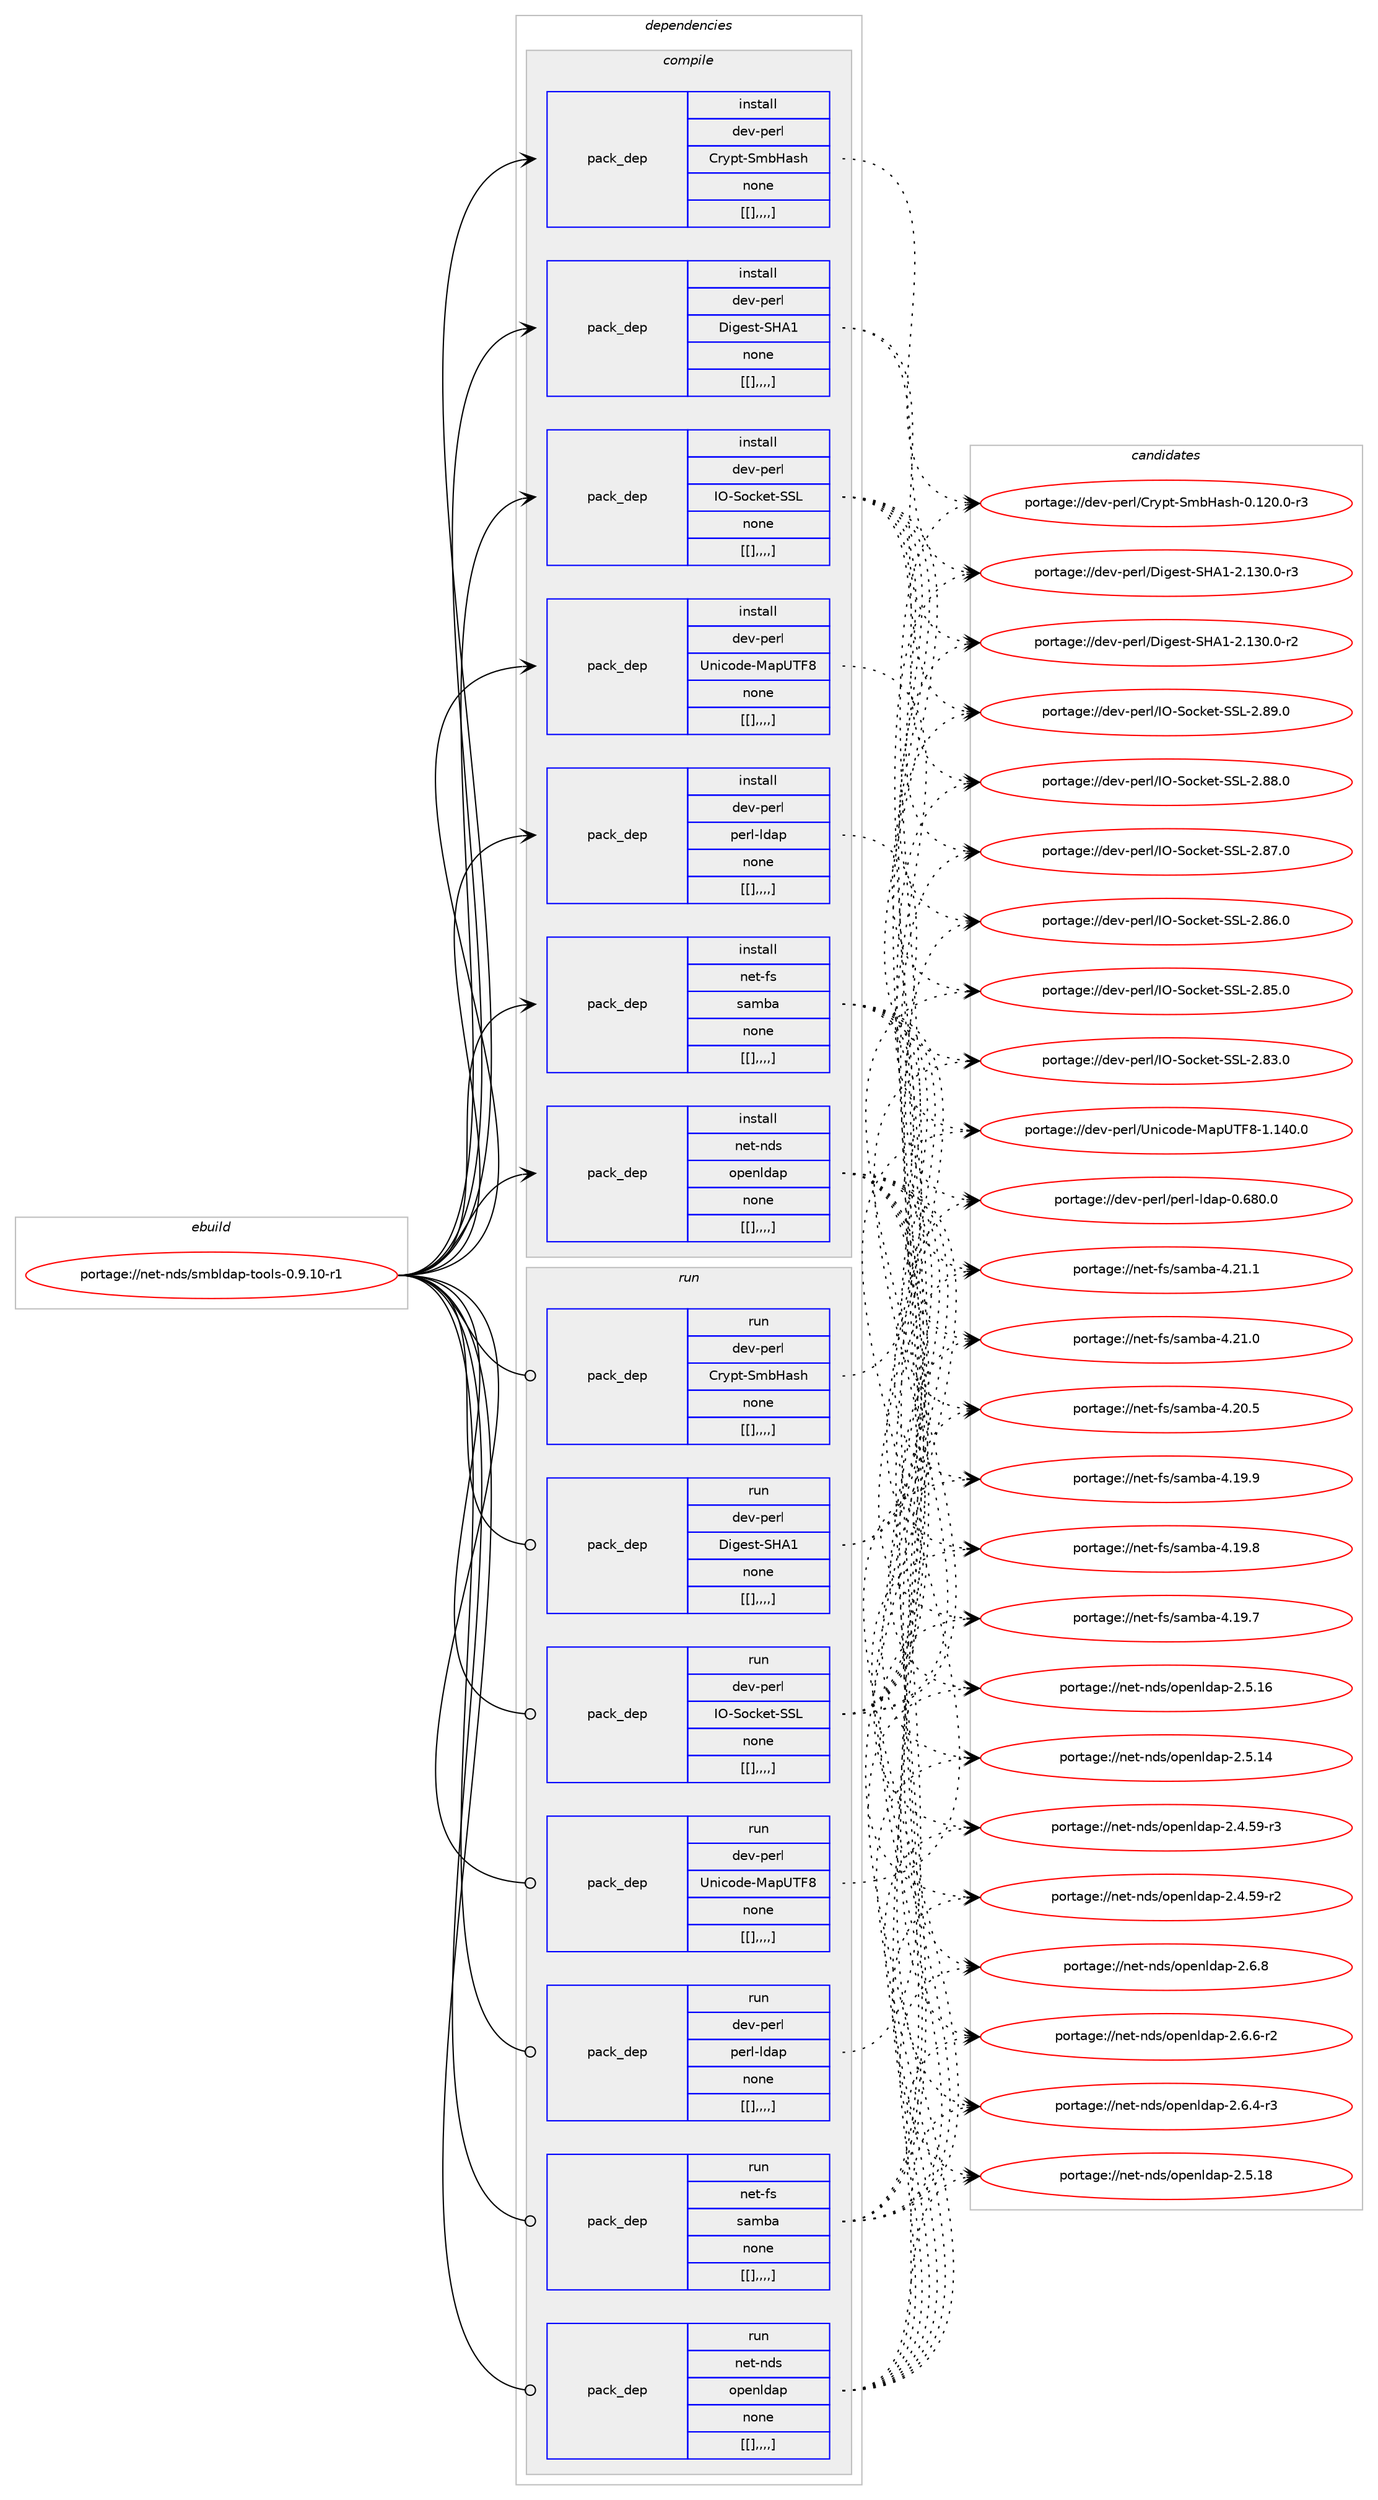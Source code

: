 digraph prolog {

# *************
# Graph options
# *************

newrank=true;
concentrate=true;
compound=true;
graph [rankdir=LR,fontname=Helvetica,fontsize=10,ranksep=1.5];#, ranksep=2.5, nodesep=0.2];
edge  [arrowhead=vee];
node  [fontname=Helvetica,fontsize=10];

# **********
# The ebuild
# **********

subgraph cluster_leftcol {
color=gray;
label=<<i>ebuild</i>>;
id [label="portage://net-nds/smbldap-tools-0.9.10-r1", color=red, width=4, href="../net-nds/smbldap-tools-0.9.10-r1.svg"];
}

# ****************
# The dependencies
# ****************

subgraph cluster_midcol {
color=gray;
label=<<i>dependencies</i>>;
subgraph cluster_compile {
fillcolor="#eeeeee";
style=filled;
label=<<i>compile</i>>;
subgraph pack327 {
dependency425 [label=<<TABLE BORDER="0" CELLBORDER="1" CELLSPACING="0" CELLPADDING="4" WIDTH="220"><TR><TD ROWSPAN="6" CELLPADDING="30">pack_dep</TD></TR><TR><TD WIDTH="110">install</TD></TR><TR><TD>dev-perl</TD></TR><TR><TD>Crypt-SmbHash</TD></TR><TR><TD>none</TD></TR><TR><TD>[[],,,,]</TD></TR></TABLE>>, shape=none, color=blue];
}
id:e -> dependency425:w [weight=20,style="solid",arrowhead="vee"];
subgraph pack330 {
dependency429 [label=<<TABLE BORDER="0" CELLBORDER="1" CELLSPACING="0" CELLPADDING="4" WIDTH="220"><TR><TD ROWSPAN="6" CELLPADDING="30">pack_dep</TD></TR><TR><TD WIDTH="110">install</TD></TR><TR><TD>dev-perl</TD></TR><TR><TD>Digest-SHA1</TD></TR><TR><TD>none</TD></TR><TR><TD>[[],,,,]</TD></TR></TABLE>>, shape=none, color=blue];
}
id:e -> dependency429:w [weight=20,style="solid",arrowhead="vee"];
subgraph pack333 {
dependency432 [label=<<TABLE BORDER="0" CELLBORDER="1" CELLSPACING="0" CELLPADDING="4" WIDTH="220"><TR><TD ROWSPAN="6" CELLPADDING="30">pack_dep</TD></TR><TR><TD WIDTH="110">install</TD></TR><TR><TD>dev-perl</TD></TR><TR><TD>IO-Socket-SSL</TD></TR><TR><TD>none</TD></TR><TR><TD>[[],,,,]</TD></TR></TABLE>>, shape=none, color=blue];
}
id:e -> dependency432:w [weight=20,style="solid",arrowhead="vee"];
subgraph pack336 {
dependency437 [label=<<TABLE BORDER="0" CELLBORDER="1" CELLSPACING="0" CELLPADDING="4" WIDTH="220"><TR><TD ROWSPAN="6" CELLPADDING="30">pack_dep</TD></TR><TR><TD WIDTH="110">install</TD></TR><TR><TD>dev-perl</TD></TR><TR><TD>Unicode-MapUTF8</TD></TR><TR><TD>none</TD></TR><TR><TD>[[],,,,]</TD></TR></TABLE>>, shape=none, color=blue];
}
id:e -> dependency437:w [weight=20,style="solid",arrowhead="vee"];
subgraph pack342 {
dependency443 [label=<<TABLE BORDER="0" CELLBORDER="1" CELLSPACING="0" CELLPADDING="4" WIDTH="220"><TR><TD ROWSPAN="6" CELLPADDING="30">pack_dep</TD></TR><TR><TD WIDTH="110">install</TD></TR><TR><TD>dev-perl</TD></TR><TR><TD>perl-ldap</TD></TR><TR><TD>none</TD></TR><TR><TD>[[],,,,]</TD></TR></TABLE>>, shape=none, color=blue];
}
id:e -> dependency443:w [weight=20,style="solid",arrowhead="vee"];
subgraph pack347 {
dependency449 [label=<<TABLE BORDER="0" CELLBORDER="1" CELLSPACING="0" CELLPADDING="4" WIDTH="220"><TR><TD ROWSPAN="6" CELLPADDING="30">pack_dep</TD></TR><TR><TD WIDTH="110">install</TD></TR><TR><TD>net-fs</TD></TR><TR><TD>samba</TD></TR><TR><TD>none</TD></TR><TR><TD>[[],,,,]</TD></TR></TABLE>>, shape=none, color=blue];
}
id:e -> dependency449:w [weight=20,style="solid",arrowhead="vee"];
subgraph pack352 {
dependency453 [label=<<TABLE BORDER="0" CELLBORDER="1" CELLSPACING="0" CELLPADDING="4" WIDTH="220"><TR><TD ROWSPAN="6" CELLPADDING="30">pack_dep</TD></TR><TR><TD WIDTH="110">install</TD></TR><TR><TD>net-nds</TD></TR><TR><TD>openldap</TD></TR><TR><TD>none</TD></TR><TR><TD>[[],,,,]</TD></TR></TABLE>>, shape=none, color=blue];
}
id:e -> dependency453:w [weight=20,style="solid",arrowhead="vee"];
}
subgraph cluster_compileandrun {
fillcolor="#eeeeee";
style=filled;
label=<<i>compile and run</i>>;
}
subgraph cluster_run {
fillcolor="#eeeeee";
style=filled;
label=<<i>run</i>>;
subgraph pack355 {
dependency458 [label=<<TABLE BORDER="0" CELLBORDER="1" CELLSPACING="0" CELLPADDING="4" WIDTH="220"><TR><TD ROWSPAN="6" CELLPADDING="30">pack_dep</TD></TR><TR><TD WIDTH="110">run</TD></TR><TR><TD>dev-perl</TD></TR><TR><TD>Crypt-SmbHash</TD></TR><TR><TD>none</TD></TR><TR><TD>[[],,,,]</TD></TR></TABLE>>, shape=none, color=blue];
}
id:e -> dependency458:w [weight=20,style="solid",arrowhead="odot"];
subgraph pack359 {
dependency463 [label=<<TABLE BORDER="0" CELLBORDER="1" CELLSPACING="0" CELLPADDING="4" WIDTH="220"><TR><TD ROWSPAN="6" CELLPADDING="30">pack_dep</TD></TR><TR><TD WIDTH="110">run</TD></TR><TR><TD>dev-perl</TD></TR><TR><TD>Digest-SHA1</TD></TR><TR><TD>none</TD></TR><TR><TD>[[],,,,]</TD></TR></TABLE>>, shape=none, color=blue];
}
id:e -> dependency463:w [weight=20,style="solid",arrowhead="odot"];
subgraph pack361 {
dependency465 [label=<<TABLE BORDER="0" CELLBORDER="1" CELLSPACING="0" CELLPADDING="4" WIDTH="220"><TR><TD ROWSPAN="6" CELLPADDING="30">pack_dep</TD></TR><TR><TD WIDTH="110">run</TD></TR><TR><TD>dev-perl</TD></TR><TR><TD>IO-Socket-SSL</TD></TR><TR><TD>none</TD></TR><TR><TD>[[],,,,]</TD></TR></TABLE>>, shape=none, color=blue];
}
id:e -> dependency465:w [weight=20,style="solid",arrowhead="odot"];
subgraph pack363 {
dependency468 [label=<<TABLE BORDER="0" CELLBORDER="1" CELLSPACING="0" CELLPADDING="4" WIDTH="220"><TR><TD ROWSPAN="6" CELLPADDING="30">pack_dep</TD></TR><TR><TD WIDTH="110">run</TD></TR><TR><TD>dev-perl</TD></TR><TR><TD>Unicode-MapUTF8</TD></TR><TR><TD>none</TD></TR><TR><TD>[[],,,,]</TD></TR></TABLE>>, shape=none, color=blue];
}
id:e -> dependency468:w [weight=20,style="solid",arrowhead="odot"];
subgraph pack366 {
dependency471 [label=<<TABLE BORDER="0" CELLBORDER="1" CELLSPACING="0" CELLPADDING="4" WIDTH="220"><TR><TD ROWSPAN="6" CELLPADDING="30">pack_dep</TD></TR><TR><TD WIDTH="110">run</TD></TR><TR><TD>dev-perl</TD></TR><TR><TD>perl-ldap</TD></TR><TR><TD>none</TD></TR><TR><TD>[[],,,,]</TD></TR></TABLE>>, shape=none, color=blue];
}
id:e -> dependency471:w [weight=20,style="solid",arrowhead="odot"];
subgraph pack369 {
dependency474 [label=<<TABLE BORDER="0" CELLBORDER="1" CELLSPACING="0" CELLPADDING="4" WIDTH="220"><TR><TD ROWSPAN="6" CELLPADDING="30">pack_dep</TD></TR><TR><TD WIDTH="110">run</TD></TR><TR><TD>net-fs</TD></TR><TR><TD>samba</TD></TR><TR><TD>none</TD></TR><TR><TD>[[],,,,]</TD></TR></TABLE>>, shape=none, color=blue];
}
id:e -> dependency474:w [weight=20,style="solid",arrowhead="odot"];
subgraph pack372 {
dependency477 [label=<<TABLE BORDER="0" CELLBORDER="1" CELLSPACING="0" CELLPADDING="4" WIDTH="220"><TR><TD ROWSPAN="6" CELLPADDING="30">pack_dep</TD></TR><TR><TD WIDTH="110">run</TD></TR><TR><TD>net-nds</TD></TR><TR><TD>openldap</TD></TR><TR><TD>none</TD></TR><TR><TD>[[],,,,]</TD></TR></TABLE>>, shape=none, color=blue];
}
id:e -> dependency477:w [weight=20,style="solid",arrowhead="odot"];
}
}

# **************
# The candidates
# **************

subgraph cluster_choices {
rank=same;
color=gray;
label=<<i>candidates</i>>;

subgraph choice335 {
color=black;
nodesep=1;
choice100101118451121011141084767114121112116458310998729711510445484649504846484511451 [label="portage://dev-perl/Crypt-SmbHash-0.120.0-r3", color=red, width=4,href="../dev-perl/Crypt-SmbHash-0.120.0-r3.svg"];
dependency425:e -> choice100101118451121011141084767114121112116458310998729711510445484649504846484511451:w [style=dotted,weight="100"];
}
subgraph choice339 {
color=black;
nodesep=1;
choice100101118451121011141084768105103101115116458372654945504649514846484511451 [label="portage://dev-perl/Digest-SHA1-2.130.0-r3", color=red, width=4,href="../dev-perl/Digest-SHA1-2.130.0-r3.svg"];
choice100101118451121011141084768105103101115116458372654945504649514846484511450 [label="portage://dev-perl/Digest-SHA1-2.130.0-r2", color=red, width=4,href="../dev-perl/Digest-SHA1-2.130.0-r2.svg"];
dependency429:e -> choice100101118451121011141084768105103101115116458372654945504649514846484511451:w [style=dotted,weight="100"];
dependency429:e -> choice100101118451121011141084768105103101115116458372654945504649514846484511450:w [style=dotted,weight="100"];
}
subgraph choice341 {
color=black;
nodesep=1;
choice100101118451121011141084773794583111991071011164583837645504656574648 [label="portage://dev-perl/IO-Socket-SSL-2.89.0", color=red, width=4,href="../dev-perl/IO-Socket-SSL-2.89.0.svg"];
choice100101118451121011141084773794583111991071011164583837645504656564648 [label="portage://dev-perl/IO-Socket-SSL-2.88.0", color=red, width=4,href="../dev-perl/IO-Socket-SSL-2.88.0.svg"];
choice100101118451121011141084773794583111991071011164583837645504656554648 [label="portage://dev-perl/IO-Socket-SSL-2.87.0", color=red, width=4,href="../dev-perl/IO-Socket-SSL-2.87.0.svg"];
choice100101118451121011141084773794583111991071011164583837645504656544648 [label="portage://dev-perl/IO-Socket-SSL-2.86.0", color=red, width=4,href="../dev-perl/IO-Socket-SSL-2.86.0.svg"];
choice100101118451121011141084773794583111991071011164583837645504656534648 [label="portage://dev-perl/IO-Socket-SSL-2.85.0", color=red, width=4,href="../dev-perl/IO-Socket-SSL-2.85.0.svg"];
choice100101118451121011141084773794583111991071011164583837645504656514648 [label="portage://dev-perl/IO-Socket-SSL-2.83.0", color=red, width=4,href="../dev-perl/IO-Socket-SSL-2.83.0.svg"];
dependency432:e -> choice100101118451121011141084773794583111991071011164583837645504656574648:w [style=dotted,weight="100"];
dependency432:e -> choice100101118451121011141084773794583111991071011164583837645504656564648:w [style=dotted,weight="100"];
dependency432:e -> choice100101118451121011141084773794583111991071011164583837645504656554648:w [style=dotted,weight="100"];
dependency432:e -> choice100101118451121011141084773794583111991071011164583837645504656544648:w [style=dotted,weight="100"];
dependency432:e -> choice100101118451121011141084773794583111991071011164583837645504656534648:w [style=dotted,weight="100"];
dependency432:e -> choice100101118451121011141084773794583111991071011164583837645504656514648:w [style=dotted,weight="100"];
}
subgraph choice351 {
color=black;
nodesep=1;
choice10010111845112101114108478511010599111100101457797112858470564549464952484648 [label="portage://dev-perl/Unicode-MapUTF8-1.140.0", color=red, width=4,href="../dev-perl/Unicode-MapUTF8-1.140.0.svg"];
dependency437:e -> choice10010111845112101114108478511010599111100101457797112858470564549464952484648:w [style=dotted,weight="100"];
}
subgraph choice353 {
color=black;
nodesep=1;
choice100101118451121011141084711210111410845108100971124548465456484648 [label="portage://dev-perl/perl-ldap-0.680.0", color=red, width=4,href="../dev-perl/perl-ldap-0.680.0.svg"];
dependency443:e -> choice100101118451121011141084711210111410845108100971124548465456484648:w [style=dotted,weight="100"];
}
subgraph choice355 {
color=black;
nodesep=1;
choice110101116451021154711597109989745524650494649 [label="portage://net-fs/samba-4.21.1", color=red, width=4,href="../net-fs/samba-4.21.1.svg"];
choice110101116451021154711597109989745524650494648 [label="portage://net-fs/samba-4.21.0", color=red, width=4,href="../net-fs/samba-4.21.0.svg"];
choice110101116451021154711597109989745524650484653 [label="portage://net-fs/samba-4.20.5", color=red, width=4,href="../net-fs/samba-4.20.5.svg"];
choice110101116451021154711597109989745524649574657 [label="portage://net-fs/samba-4.19.9", color=red, width=4,href="../net-fs/samba-4.19.9.svg"];
choice110101116451021154711597109989745524649574656 [label="portage://net-fs/samba-4.19.8", color=red, width=4,href="../net-fs/samba-4.19.8.svg"];
choice110101116451021154711597109989745524649574655 [label="portage://net-fs/samba-4.19.7", color=red, width=4,href="../net-fs/samba-4.19.7.svg"];
dependency449:e -> choice110101116451021154711597109989745524650494649:w [style=dotted,weight="100"];
dependency449:e -> choice110101116451021154711597109989745524650494648:w [style=dotted,weight="100"];
dependency449:e -> choice110101116451021154711597109989745524650484653:w [style=dotted,weight="100"];
dependency449:e -> choice110101116451021154711597109989745524649574657:w [style=dotted,weight="100"];
dependency449:e -> choice110101116451021154711597109989745524649574656:w [style=dotted,weight="100"];
dependency449:e -> choice110101116451021154711597109989745524649574655:w [style=dotted,weight="100"];
}
subgraph choice359 {
color=black;
nodesep=1;
choice110101116451101001154711111210111010810097112455046544656 [label="portage://net-nds/openldap-2.6.8", color=red, width=4,href="../net-nds/openldap-2.6.8.svg"];
choice1101011164511010011547111112101110108100971124550465446544511450 [label="portage://net-nds/openldap-2.6.6-r2", color=red, width=4,href="../net-nds/openldap-2.6.6-r2.svg"];
choice1101011164511010011547111112101110108100971124550465446524511451 [label="portage://net-nds/openldap-2.6.4-r3", color=red, width=4,href="../net-nds/openldap-2.6.4-r3.svg"];
choice11010111645110100115471111121011101081009711245504653464956 [label="portage://net-nds/openldap-2.5.18", color=red, width=4,href="../net-nds/openldap-2.5.18.svg"];
choice11010111645110100115471111121011101081009711245504653464954 [label="portage://net-nds/openldap-2.5.16", color=red, width=4,href="../net-nds/openldap-2.5.16.svg"];
choice11010111645110100115471111121011101081009711245504653464952 [label="portage://net-nds/openldap-2.5.14", color=red, width=4,href="../net-nds/openldap-2.5.14.svg"];
choice110101116451101001154711111210111010810097112455046524653574511451 [label="portage://net-nds/openldap-2.4.59-r3", color=red, width=4,href="../net-nds/openldap-2.4.59-r3.svg"];
choice110101116451101001154711111210111010810097112455046524653574511450 [label="portage://net-nds/openldap-2.4.59-r2", color=red, width=4,href="../net-nds/openldap-2.4.59-r2.svg"];
dependency453:e -> choice110101116451101001154711111210111010810097112455046544656:w [style=dotted,weight="100"];
dependency453:e -> choice1101011164511010011547111112101110108100971124550465446544511450:w [style=dotted,weight="100"];
dependency453:e -> choice1101011164511010011547111112101110108100971124550465446524511451:w [style=dotted,weight="100"];
dependency453:e -> choice11010111645110100115471111121011101081009711245504653464956:w [style=dotted,weight="100"];
dependency453:e -> choice11010111645110100115471111121011101081009711245504653464954:w [style=dotted,weight="100"];
dependency453:e -> choice11010111645110100115471111121011101081009711245504653464952:w [style=dotted,weight="100"];
dependency453:e -> choice110101116451101001154711111210111010810097112455046524653574511451:w [style=dotted,weight="100"];
dependency453:e -> choice110101116451101001154711111210111010810097112455046524653574511450:w [style=dotted,weight="100"];
}
subgraph choice366 {
color=black;
nodesep=1;
choice100101118451121011141084767114121112116458310998729711510445484649504846484511451 [label="portage://dev-perl/Crypt-SmbHash-0.120.0-r3", color=red, width=4,href="../dev-perl/Crypt-SmbHash-0.120.0-r3.svg"];
dependency458:e -> choice100101118451121011141084767114121112116458310998729711510445484649504846484511451:w [style=dotted,weight="100"];
}
subgraph choice368 {
color=black;
nodesep=1;
choice100101118451121011141084768105103101115116458372654945504649514846484511451 [label="portage://dev-perl/Digest-SHA1-2.130.0-r3", color=red, width=4,href="../dev-perl/Digest-SHA1-2.130.0-r3.svg"];
choice100101118451121011141084768105103101115116458372654945504649514846484511450 [label="portage://dev-perl/Digest-SHA1-2.130.0-r2", color=red, width=4,href="../dev-perl/Digest-SHA1-2.130.0-r2.svg"];
dependency463:e -> choice100101118451121011141084768105103101115116458372654945504649514846484511451:w [style=dotted,weight="100"];
dependency463:e -> choice100101118451121011141084768105103101115116458372654945504649514846484511450:w [style=dotted,weight="100"];
}
subgraph choice374 {
color=black;
nodesep=1;
choice100101118451121011141084773794583111991071011164583837645504656574648 [label="portage://dev-perl/IO-Socket-SSL-2.89.0", color=red, width=4,href="../dev-perl/IO-Socket-SSL-2.89.0.svg"];
choice100101118451121011141084773794583111991071011164583837645504656564648 [label="portage://dev-perl/IO-Socket-SSL-2.88.0", color=red, width=4,href="../dev-perl/IO-Socket-SSL-2.88.0.svg"];
choice100101118451121011141084773794583111991071011164583837645504656554648 [label="portage://dev-perl/IO-Socket-SSL-2.87.0", color=red, width=4,href="../dev-perl/IO-Socket-SSL-2.87.0.svg"];
choice100101118451121011141084773794583111991071011164583837645504656544648 [label="portage://dev-perl/IO-Socket-SSL-2.86.0", color=red, width=4,href="../dev-perl/IO-Socket-SSL-2.86.0.svg"];
choice100101118451121011141084773794583111991071011164583837645504656534648 [label="portage://dev-perl/IO-Socket-SSL-2.85.0", color=red, width=4,href="../dev-perl/IO-Socket-SSL-2.85.0.svg"];
choice100101118451121011141084773794583111991071011164583837645504656514648 [label="portage://dev-perl/IO-Socket-SSL-2.83.0", color=red, width=4,href="../dev-perl/IO-Socket-SSL-2.83.0.svg"];
dependency465:e -> choice100101118451121011141084773794583111991071011164583837645504656574648:w [style=dotted,weight="100"];
dependency465:e -> choice100101118451121011141084773794583111991071011164583837645504656564648:w [style=dotted,weight="100"];
dependency465:e -> choice100101118451121011141084773794583111991071011164583837645504656554648:w [style=dotted,weight="100"];
dependency465:e -> choice100101118451121011141084773794583111991071011164583837645504656544648:w [style=dotted,weight="100"];
dependency465:e -> choice100101118451121011141084773794583111991071011164583837645504656534648:w [style=dotted,weight="100"];
dependency465:e -> choice100101118451121011141084773794583111991071011164583837645504656514648:w [style=dotted,weight="100"];
}
subgraph choice386 {
color=black;
nodesep=1;
choice10010111845112101114108478511010599111100101457797112858470564549464952484648 [label="portage://dev-perl/Unicode-MapUTF8-1.140.0", color=red, width=4,href="../dev-perl/Unicode-MapUTF8-1.140.0.svg"];
dependency468:e -> choice10010111845112101114108478511010599111100101457797112858470564549464952484648:w [style=dotted,weight="100"];
}
subgraph choice389 {
color=black;
nodesep=1;
choice100101118451121011141084711210111410845108100971124548465456484648 [label="portage://dev-perl/perl-ldap-0.680.0", color=red, width=4,href="../dev-perl/perl-ldap-0.680.0.svg"];
dependency471:e -> choice100101118451121011141084711210111410845108100971124548465456484648:w [style=dotted,weight="100"];
}
subgraph choice391 {
color=black;
nodesep=1;
choice110101116451021154711597109989745524650494649 [label="portage://net-fs/samba-4.21.1", color=red, width=4,href="../net-fs/samba-4.21.1.svg"];
choice110101116451021154711597109989745524650494648 [label="portage://net-fs/samba-4.21.0", color=red, width=4,href="../net-fs/samba-4.21.0.svg"];
choice110101116451021154711597109989745524650484653 [label="portage://net-fs/samba-4.20.5", color=red, width=4,href="../net-fs/samba-4.20.5.svg"];
choice110101116451021154711597109989745524649574657 [label="portage://net-fs/samba-4.19.9", color=red, width=4,href="../net-fs/samba-4.19.9.svg"];
choice110101116451021154711597109989745524649574656 [label="portage://net-fs/samba-4.19.8", color=red, width=4,href="../net-fs/samba-4.19.8.svg"];
choice110101116451021154711597109989745524649574655 [label="portage://net-fs/samba-4.19.7", color=red, width=4,href="../net-fs/samba-4.19.7.svg"];
dependency474:e -> choice110101116451021154711597109989745524650494649:w [style=dotted,weight="100"];
dependency474:e -> choice110101116451021154711597109989745524650494648:w [style=dotted,weight="100"];
dependency474:e -> choice110101116451021154711597109989745524650484653:w [style=dotted,weight="100"];
dependency474:e -> choice110101116451021154711597109989745524649574657:w [style=dotted,weight="100"];
dependency474:e -> choice110101116451021154711597109989745524649574656:w [style=dotted,weight="100"];
dependency474:e -> choice110101116451021154711597109989745524649574655:w [style=dotted,weight="100"];
}
subgraph choice400 {
color=black;
nodesep=1;
choice110101116451101001154711111210111010810097112455046544656 [label="portage://net-nds/openldap-2.6.8", color=red, width=4,href="../net-nds/openldap-2.6.8.svg"];
choice1101011164511010011547111112101110108100971124550465446544511450 [label="portage://net-nds/openldap-2.6.6-r2", color=red, width=4,href="../net-nds/openldap-2.6.6-r2.svg"];
choice1101011164511010011547111112101110108100971124550465446524511451 [label="portage://net-nds/openldap-2.6.4-r3", color=red, width=4,href="../net-nds/openldap-2.6.4-r3.svg"];
choice11010111645110100115471111121011101081009711245504653464956 [label="portage://net-nds/openldap-2.5.18", color=red, width=4,href="../net-nds/openldap-2.5.18.svg"];
choice11010111645110100115471111121011101081009711245504653464954 [label="portage://net-nds/openldap-2.5.16", color=red, width=4,href="../net-nds/openldap-2.5.16.svg"];
choice11010111645110100115471111121011101081009711245504653464952 [label="portage://net-nds/openldap-2.5.14", color=red, width=4,href="../net-nds/openldap-2.5.14.svg"];
choice110101116451101001154711111210111010810097112455046524653574511451 [label="portage://net-nds/openldap-2.4.59-r3", color=red, width=4,href="../net-nds/openldap-2.4.59-r3.svg"];
choice110101116451101001154711111210111010810097112455046524653574511450 [label="portage://net-nds/openldap-2.4.59-r2", color=red, width=4,href="../net-nds/openldap-2.4.59-r2.svg"];
dependency477:e -> choice110101116451101001154711111210111010810097112455046544656:w [style=dotted,weight="100"];
dependency477:e -> choice1101011164511010011547111112101110108100971124550465446544511450:w [style=dotted,weight="100"];
dependency477:e -> choice1101011164511010011547111112101110108100971124550465446524511451:w [style=dotted,weight="100"];
dependency477:e -> choice11010111645110100115471111121011101081009711245504653464956:w [style=dotted,weight="100"];
dependency477:e -> choice11010111645110100115471111121011101081009711245504653464954:w [style=dotted,weight="100"];
dependency477:e -> choice11010111645110100115471111121011101081009711245504653464952:w [style=dotted,weight="100"];
dependency477:e -> choice110101116451101001154711111210111010810097112455046524653574511451:w [style=dotted,weight="100"];
dependency477:e -> choice110101116451101001154711111210111010810097112455046524653574511450:w [style=dotted,weight="100"];
}
}

}
